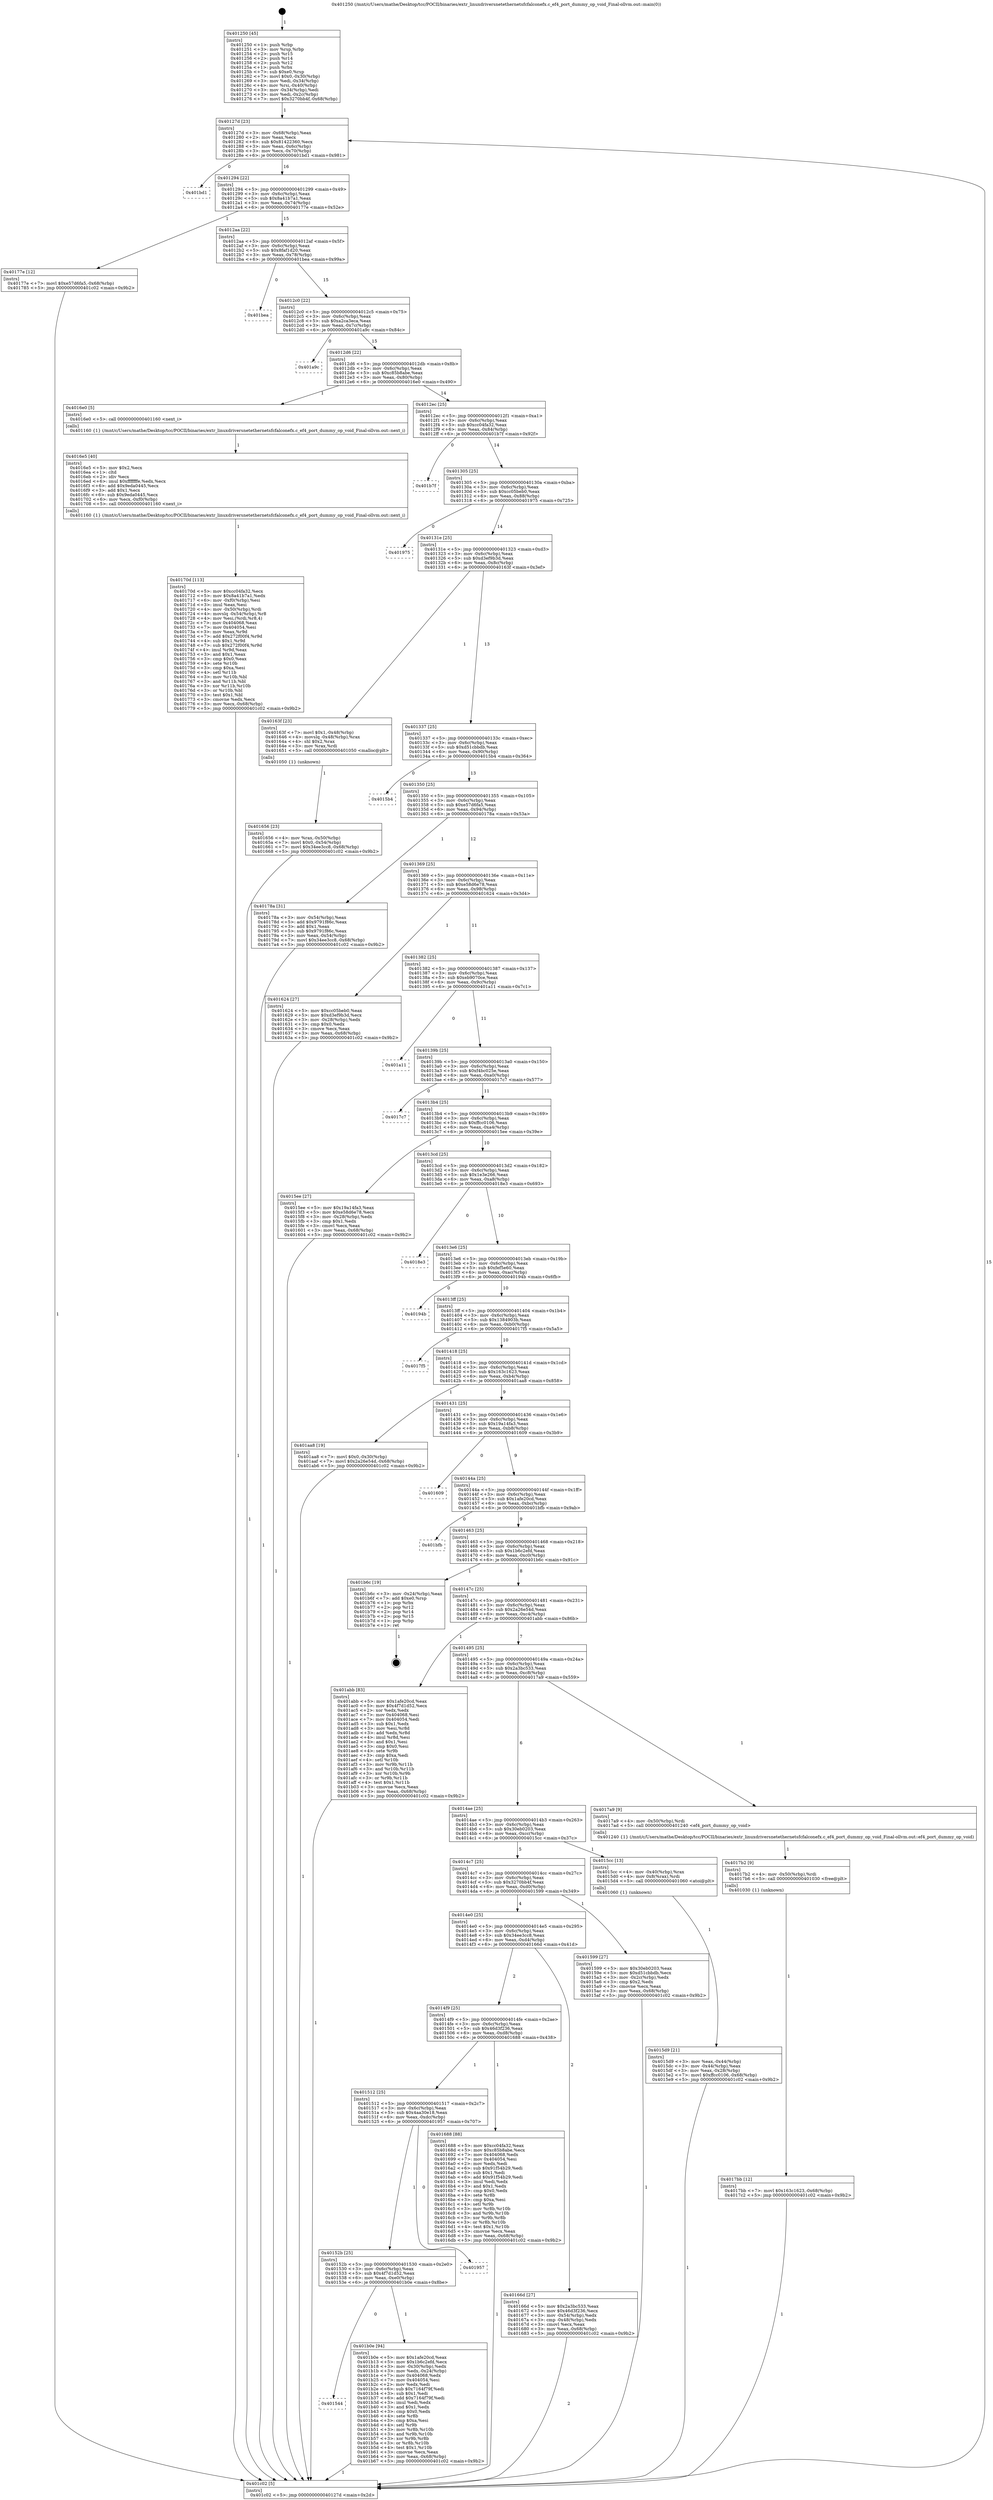 digraph "0x401250" {
  label = "0x401250 (/mnt/c/Users/mathe/Desktop/tcc/POCII/binaries/extr_linuxdriversnetethernetsfcfalconefx.c_ef4_port_dummy_op_void_Final-ollvm.out::main(0))"
  labelloc = "t"
  node[shape=record]

  Entry [label="",width=0.3,height=0.3,shape=circle,fillcolor=black,style=filled]
  "0x40127d" [label="{
     0x40127d [23]\l
     | [instrs]\l
     &nbsp;&nbsp;0x40127d \<+3\>: mov -0x68(%rbp),%eax\l
     &nbsp;&nbsp;0x401280 \<+2\>: mov %eax,%ecx\l
     &nbsp;&nbsp;0x401282 \<+6\>: sub $0x81422360,%ecx\l
     &nbsp;&nbsp;0x401288 \<+3\>: mov %eax,-0x6c(%rbp)\l
     &nbsp;&nbsp;0x40128b \<+3\>: mov %ecx,-0x70(%rbp)\l
     &nbsp;&nbsp;0x40128e \<+6\>: je 0000000000401bd1 \<main+0x981\>\l
  }"]
  "0x401bd1" [label="{
     0x401bd1\l
  }", style=dashed]
  "0x401294" [label="{
     0x401294 [22]\l
     | [instrs]\l
     &nbsp;&nbsp;0x401294 \<+5\>: jmp 0000000000401299 \<main+0x49\>\l
     &nbsp;&nbsp;0x401299 \<+3\>: mov -0x6c(%rbp),%eax\l
     &nbsp;&nbsp;0x40129c \<+5\>: sub $0x8a41b7a1,%eax\l
     &nbsp;&nbsp;0x4012a1 \<+3\>: mov %eax,-0x74(%rbp)\l
     &nbsp;&nbsp;0x4012a4 \<+6\>: je 000000000040177e \<main+0x52e\>\l
  }"]
  Exit [label="",width=0.3,height=0.3,shape=circle,fillcolor=black,style=filled,peripheries=2]
  "0x40177e" [label="{
     0x40177e [12]\l
     | [instrs]\l
     &nbsp;&nbsp;0x40177e \<+7\>: movl $0xe57d6fa5,-0x68(%rbp)\l
     &nbsp;&nbsp;0x401785 \<+5\>: jmp 0000000000401c02 \<main+0x9b2\>\l
  }"]
  "0x4012aa" [label="{
     0x4012aa [22]\l
     | [instrs]\l
     &nbsp;&nbsp;0x4012aa \<+5\>: jmp 00000000004012af \<main+0x5f\>\l
     &nbsp;&nbsp;0x4012af \<+3\>: mov -0x6c(%rbp),%eax\l
     &nbsp;&nbsp;0x4012b2 \<+5\>: sub $0x8faf1d20,%eax\l
     &nbsp;&nbsp;0x4012b7 \<+3\>: mov %eax,-0x78(%rbp)\l
     &nbsp;&nbsp;0x4012ba \<+6\>: je 0000000000401bea \<main+0x99a\>\l
  }"]
  "0x401544" [label="{
     0x401544\l
  }", style=dashed]
  "0x401bea" [label="{
     0x401bea\l
  }", style=dashed]
  "0x4012c0" [label="{
     0x4012c0 [22]\l
     | [instrs]\l
     &nbsp;&nbsp;0x4012c0 \<+5\>: jmp 00000000004012c5 \<main+0x75\>\l
     &nbsp;&nbsp;0x4012c5 \<+3\>: mov -0x6c(%rbp),%eax\l
     &nbsp;&nbsp;0x4012c8 \<+5\>: sub $0xa2ca3eca,%eax\l
     &nbsp;&nbsp;0x4012cd \<+3\>: mov %eax,-0x7c(%rbp)\l
     &nbsp;&nbsp;0x4012d0 \<+6\>: je 0000000000401a9c \<main+0x84c\>\l
  }"]
  "0x401b0e" [label="{
     0x401b0e [94]\l
     | [instrs]\l
     &nbsp;&nbsp;0x401b0e \<+5\>: mov $0x1afe20cd,%eax\l
     &nbsp;&nbsp;0x401b13 \<+5\>: mov $0x1b6c2efd,%ecx\l
     &nbsp;&nbsp;0x401b18 \<+3\>: mov -0x30(%rbp),%edx\l
     &nbsp;&nbsp;0x401b1b \<+3\>: mov %edx,-0x24(%rbp)\l
     &nbsp;&nbsp;0x401b1e \<+7\>: mov 0x404068,%edx\l
     &nbsp;&nbsp;0x401b25 \<+7\>: mov 0x404054,%esi\l
     &nbsp;&nbsp;0x401b2c \<+2\>: mov %edx,%edi\l
     &nbsp;&nbsp;0x401b2e \<+6\>: sub $0x7164f79f,%edi\l
     &nbsp;&nbsp;0x401b34 \<+3\>: sub $0x1,%edi\l
     &nbsp;&nbsp;0x401b37 \<+6\>: add $0x7164f79f,%edi\l
     &nbsp;&nbsp;0x401b3d \<+3\>: imul %edi,%edx\l
     &nbsp;&nbsp;0x401b40 \<+3\>: and $0x1,%edx\l
     &nbsp;&nbsp;0x401b43 \<+3\>: cmp $0x0,%edx\l
     &nbsp;&nbsp;0x401b46 \<+4\>: sete %r8b\l
     &nbsp;&nbsp;0x401b4a \<+3\>: cmp $0xa,%esi\l
     &nbsp;&nbsp;0x401b4d \<+4\>: setl %r9b\l
     &nbsp;&nbsp;0x401b51 \<+3\>: mov %r8b,%r10b\l
     &nbsp;&nbsp;0x401b54 \<+3\>: and %r9b,%r10b\l
     &nbsp;&nbsp;0x401b57 \<+3\>: xor %r9b,%r8b\l
     &nbsp;&nbsp;0x401b5a \<+3\>: or %r8b,%r10b\l
     &nbsp;&nbsp;0x401b5d \<+4\>: test $0x1,%r10b\l
     &nbsp;&nbsp;0x401b61 \<+3\>: cmovne %ecx,%eax\l
     &nbsp;&nbsp;0x401b64 \<+3\>: mov %eax,-0x68(%rbp)\l
     &nbsp;&nbsp;0x401b67 \<+5\>: jmp 0000000000401c02 \<main+0x9b2\>\l
  }"]
  "0x401a9c" [label="{
     0x401a9c\l
  }", style=dashed]
  "0x4012d6" [label="{
     0x4012d6 [22]\l
     | [instrs]\l
     &nbsp;&nbsp;0x4012d6 \<+5\>: jmp 00000000004012db \<main+0x8b\>\l
     &nbsp;&nbsp;0x4012db \<+3\>: mov -0x6c(%rbp),%eax\l
     &nbsp;&nbsp;0x4012de \<+5\>: sub $0xc85b8abe,%eax\l
     &nbsp;&nbsp;0x4012e3 \<+3\>: mov %eax,-0x80(%rbp)\l
     &nbsp;&nbsp;0x4012e6 \<+6\>: je 00000000004016e0 \<main+0x490\>\l
  }"]
  "0x40152b" [label="{
     0x40152b [25]\l
     | [instrs]\l
     &nbsp;&nbsp;0x40152b \<+5\>: jmp 0000000000401530 \<main+0x2e0\>\l
     &nbsp;&nbsp;0x401530 \<+3\>: mov -0x6c(%rbp),%eax\l
     &nbsp;&nbsp;0x401533 \<+5\>: sub $0x4f7d1d52,%eax\l
     &nbsp;&nbsp;0x401538 \<+6\>: mov %eax,-0xe0(%rbp)\l
     &nbsp;&nbsp;0x40153e \<+6\>: je 0000000000401b0e \<main+0x8be\>\l
  }"]
  "0x4016e0" [label="{
     0x4016e0 [5]\l
     | [instrs]\l
     &nbsp;&nbsp;0x4016e0 \<+5\>: call 0000000000401160 \<next_i\>\l
     | [calls]\l
     &nbsp;&nbsp;0x401160 \{1\} (/mnt/c/Users/mathe/Desktop/tcc/POCII/binaries/extr_linuxdriversnetethernetsfcfalconefx.c_ef4_port_dummy_op_void_Final-ollvm.out::next_i)\l
  }"]
  "0x4012ec" [label="{
     0x4012ec [25]\l
     | [instrs]\l
     &nbsp;&nbsp;0x4012ec \<+5\>: jmp 00000000004012f1 \<main+0xa1\>\l
     &nbsp;&nbsp;0x4012f1 \<+3\>: mov -0x6c(%rbp),%eax\l
     &nbsp;&nbsp;0x4012f4 \<+5\>: sub $0xcc04fa32,%eax\l
     &nbsp;&nbsp;0x4012f9 \<+6\>: mov %eax,-0x84(%rbp)\l
     &nbsp;&nbsp;0x4012ff \<+6\>: je 0000000000401b7f \<main+0x92f\>\l
  }"]
  "0x401957" [label="{
     0x401957\l
  }", style=dashed]
  "0x401b7f" [label="{
     0x401b7f\l
  }", style=dashed]
  "0x401305" [label="{
     0x401305 [25]\l
     | [instrs]\l
     &nbsp;&nbsp;0x401305 \<+5\>: jmp 000000000040130a \<main+0xba\>\l
     &nbsp;&nbsp;0x40130a \<+3\>: mov -0x6c(%rbp),%eax\l
     &nbsp;&nbsp;0x40130d \<+5\>: sub $0xcc05beb0,%eax\l
     &nbsp;&nbsp;0x401312 \<+6\>: mov %eax,-0x88(%rbp)\l
     &nbsp;&nbsp;0x401318 \<+6\>: je 0000000000401975 \<main+0x725\>\l
  }"]
  "0x4017bb" [label="{
     0x4017bb [12]\l
     | [instrs]\l
     &nbsp;&nbsp;0x4017bb \<+7\>: movl $0x163c1623,-0x68(%rbp)\l
     &nbsp;&nbsp;0x4017c2 \<+5\>: jmp 0000000000401c02 \<main+0x9b2\>\l
  }"]
  "0x401975" [label="{
     0x401975\l
  }", style=dashed]
  "0x40131e" [label="{
     0x40131e [25]\l
     | [instrs]\l
     &nbsp;&nbsp;0x40131e \<+5\>: jmp 0000000000401323 \<main+0xd3\>\l
     &nbsp;&nbsp;0x401323 \<+3\>: mov -0x6c(%rbp),%eax\l
     &nbsp;&nbsp;0x401326 \<+5\>: sub $0xd3ef9b3d,%eax\l
     &nbsp;&nbsp;0x40132b \<+6\>: mov %eax,-0x8c(%rbp)\l
     &nbsp;&nbsp;0x401331 \<+6\>: je 000000000040163f \<main+0x3ef\>\l
  }"]
  "0x4017b2" [label="{
     0x4017b2 [9]\l
     | [instrs]\l
     &nbsp;&nbsp;0x4017b2 \<+4\>: mov -0x50(%rbp),%rdi\l
     &nbsp;&nbsp;0x4017b6 \<+5\>: call 0000000000401030 \<free@plt\>\l
     | [calls]\l
     &nbsp;&nbsp;0x401030 \{1\} (unknown)\l
  }"]
  "0x40163f" [label="{
     0x40163f [23]\l
     | [instrs]\l
     &nbsp;&nbsp;0x40163f \<+7\>: movl $0x1,-0x48(%rbp)\l
     &nbsp;&nbsp;0x401646 \<+4\>: movslq -0x48(%rbp),%rax\l
     &nbsp;&nbsp;0x40164a \<+4\>: shl $0x2,%rax\l
     &nbsp;&nbsp;0x40164e \<+3\>: mov %rax,%rdi\l
     &nbsp;&nbsp;0x401651 \<+5\>: call 0000000000401050 \<malloc@plt\>\l
     | [calls]\l
     &nbsp;&nbsp;0x401050 \{1\} (unknown)\l
  }"]
  "0x401337" [label="{
     0x401337 [25]\l
     | [instrs]\l
     &nbsp;&nbsp;0x401337 \<+5\>: jmp 000000000040133c \<main+0xec\>\l
     &nbsp;&nbsp;0x40133c \<+3\>: mov -0x6c(%rbp),%eax\l
     &nbsp;&nbsp;0x40133f \<+5\>: sub $0xd51cbbdb,%eax\l
     &nbsp;&nbsp;0x401344 \<+6\>: mov %eax,-0x90(%rbp)\l
     &nbsp;&nbsp;0x40134a \<+6\>: je 00000000004015b4 \<main+0x364\>\l
  }"]
  "0x40170d" [label="{
     0x40170d [113]\l
     | [instrs]\l
     &nbsp;&nbsp;0x40170d \<+5\>: mov $0xcc04fa32,%ecx\l
     &nbsp;&nbsp;0x401712 \<+5\>: mov $0x8a41b7a1,%edx\l
     &nbsp;&nbsp;0x401717 \<+6\>: mov -0xf0(%rbp),%esi\l
     &nbsp;&nbsp;0x40171d \<+3\>: imul %eax,%esi\l
     &nbsp;&nbsp;0x401720 \<+4\>: mov -0x50(%rbp),%rdi\l
     &nbsp;&nbsp;0x401724 \<+4\>: movslq -0x54(%rbp),%r8\l
     &nbsp;&nbsp;0x401728 \<+4\>: mov %esi,(%rdi,%r8,4)\l
     &nbsp;&nbsp;0x40172c \<+7\>: mov 0x404068,%eax\l
     &nbsp;&nbsp;0x401733 \<+7\>: mov 0x404054,%esi\l
     &nbsp;&nbsp;0x40173a \<+3\>: mov %eax,%r9d\l
     &nbsp;&nbsp;0x40173d \<+7\>: add $0x272f00f4,%r9d\l
     &nbsp;&nbsp;0x401744 \<+4\>: sub $0x1,%r9d\l
     &nbsp;&nbsp;0x401748 \<+7\>: sub $0x272f00f4,%r9d\l
     &nbsp;&nbsp;0x40174f \<+4\>: imul %r9d,%eax\l
     &nbsp;&nbsp;0x401753 \<+3\>: and $0x1,%eax\l
     &nbsp;&nbsp;0x401756 \<+3\>: cmp $0x0,%eax\l
     &nbsp;&nbsp;0x401759 \<+4\>: sete %r10b\l
     &nbsp;&nbsp;0x40175d \<+3\>: cmp $0xa,%esi\l
     &nbsp;&nbsp;0x401760 \<+4\>: setl %r11b\l
     &nbsp;&nbsp;0x401764 \<+3\>: mov %r10b,%bl\l
     &nbsp;&nbsp;0x401767 \<+3\>: and %r11b,%bl\l
     &nbsp;&nbsp;0x40176a \<+3\>: xor %r11b,%r10b\l
     &nbsp;&nbsp;0x40176d \<+3\>: or %r10b,%bl\l
     &nbsp;&nbsp;0x401770 \<+3\>: test $0x1,%bl\l
     &nbsp;&nbsp;0x401773 \<+3\>: cmovne %edx,%ecx\l
     &nbsp;&nbsp;0x401776 \<+3\>: mov %ecx,-0x68(%rbp)\l
     &nbsp;&nbsp;0x401779 \<+5\>: jmp 0000000000401c02 \<main+0x9b2\>\l
  }"]
  "0x4015b4" [label="{
     0x4015b4\l
  }", style=dashed]
  "0x401350" [label="{
     0x401350 [25]\l
     | [instrs]\l
     &nbsp;&nbsp;0x401350 \<+5\>: jmp 0000000000401355 \<main+0x105\>\l
     &nbsp;&nbsp;0x401355 \<+3\>: mov -0x6c(%rbp),%eax\l
     &nbsp;&nbsp;0x401358 \<+5\>: sub $0xe57d6fa5,%eax\l
     &nbsp;&nbsp;0x40135d \<+6\>: mov %eax,-0x94(%rbp)\l
     &nbsp;&nbsp;0x401363 \<+6\>: je 000000000040178a \<main+0x53a\>\l
  }"]
  "0x4016e5" [label="{
     0x4016e5 [40]\l
     | [instrs]\l
     &nbsp;&nbsp;0x4016e5 \<+5\>: mov $0x2,%ecx\l
     &nbsp;&nbsp;0x4016ea \<+1\>: cltd\l
     &nbsp;&nbsp;0x4016eb \<+2\>: idiv %ecx\l
     &nbsp;&nbsp;0x4016ed \<+6\>: imul $0xfffffffe,%edx,%ecx\l
     &nbsp;&nbsp;0x4016f3 \<+6\>: add $0x9eda0445,%ecx\l
     &nbsp;&nbsp;0x4016f9 \<+3\>: add $0x1,%ecx\l
     &nbsp;&nbsp;0x4016fc \<+6\>: sub $0x9eda0445,%ecx\l
     &nbsp;&nbsp;0x401702 \<+6\>: mov %ecx,-0xf0(%rbp)\l
     &nbsp;&nbsp;0x401708 \<+5\>: call 0000000000401160 \<next_i\>\l
     | [calls]\l
     &nbsp;&nbsp;0x401160 \{1\} (/mnt/c/Users/mathe/Desktop/tcc/POCII/binaries/extr_linuxdriversnetethernetsfcfalconefx.c_ef4_port_dummy_op_void_Final-ollvm.out::next_i)\l
  }"]
  "0x40178a" [label="{
     0x40178a [31]\l
     | [instrs]\l
     &nbsp;&nbsp;0x40178a \<+3\>: mov -0x54(%rbp),%eax\l
     &nbsp;&nbsp;0x40178d \<+5\>: add $0x9791f86c,%eax\l
     &nbsp;&nbsp;0x401792 \<+3\>: add $0x1,%eax\l
     &nbsp;&nbsp;0x401795 \<+5\>: sub $0x9791f86c,%eax\l
     &nbsp;&nbsp;0x40179a \<+3\>: mov %eax,-0x54(%rbp)\l
     &nbsp;&nbsp;0x40179d \<+7\>: movl $0x34ee3cc8,-0x68(%rbp)\l
     &nbsp;&nbsp;0x4017a4 \<+5\>: jmp 0000000000401c02 \<main+0x9b2\>\l
  }"]
  "0x401369" [label="{
     0x401369 [25]\l
     | [instrs]\l
     &nbsp;&nbsp;0x401369 \<+5\>: jmp 000000000040136e \<main+0x11e\>\l
     &nbsp;&nbsp;0x40136e \<+3\>: mov -0x6c(%rbp),%eax\l
     &nbsp;&nbsp;0x401371 \<+5\>: sub $0xe58d6e78,%eax\l
     &nbsp;&nbsp;0x401376 \<+6\>: mov %eax,-0x98(%rbp)\l
     &nbsp;&nbsp;0x40137c \<+6\>: je 0000000000401624 \<main+0x3d4\>\l
  }"]
  "0x401512" [label="{
     0x401512 [25]\l
     | [instrs]\l
     &nbsp;&nbsp;0x401512 \<+5\>: jmp 0000000000401517 \<main+0x2c7\>\l
     &nbsp;&nbsp;0x401517 \<+3\>: mov -0x6c(%rbp),%eax\l
     &nbsp;&nbsp;0x40151a \<+5\>: sub $0x4aa30e18,%eax\l
     &nbsp;&nbsp;0x40151f \<+6\>: mov %eax,-0xdc(%rbp)\l
     &nbsp;&nbsp;0x401525 \<+6\>: je 0000000000401957 \<main+0x707\>\l
  }"]
  "0x401624" [label="{
     0x401624 [27]\l
     | [instrs]\l
     &nbsp;&nbsp;0x401624 \<+5\>: mov $0xcc05beb0,%eax\l
     &nbsp;&nbsp;0x401629 \<+5\>: mov $0xd3ef9b3d,%ecx\l
     &nbsp;&nbsp;0x40162e \<+3\>: mov -0x28(%rbp),%edx\l
     &nbsp;&nbsp;0x401631 \<+3\>: cmp $0x0,%edx\l
     &nbsp;&nbsp;0x401634 \<+3\>: cmove %ecx,%eax\l
     &nbsp;&nbsp;0x401637 \<+3\>: mov %eax,-0x68(%rbp)\l
     &nbsp;&nbsp;0x40163a \<+5\>: jmp 0000000000401c02 \<main+0x9b2\>\l
  }"]
  "0x401382" [label="{
     0x401382 [25]\l
     | [instrs]\l
     &nbsp;&nbsp;0x401382 \<+5\>: jmp 0000000000401387 \<main+0x137\>\l
     &nbsp;&nbsp;0x401387 \<+3\>: mov -0x6c(%rbp),%eax\l
     &nbsp;&nbsp;0x40138a \<+5\>: sub $0xeb9070ce,%eax\l
     &nbsp;&nbsp;0x40138f \<+6\>: mov %eax,-0x9c(%rbp)\l
     &nbsp;&nbsp;0x401395 \<+6\>: je 0000000000401a11 \<main+0x7c1\>\l
  }"]
  "0x401688" [label="{
     0x401688 [88]\l
     | [instrs]\l
     &nbsp;&nbsp;0x401688 \<+5\>: mov $0xcc04fa32,%eax\l
     &nbsp;&nbsp;0x40168d \<+5\>: mov $0xc85b8abe,%ecx\l
     &nbsp;&nbsp;0x401692 \<+7\>: mov 0x404068,%edx\l
     &nbsp;&nbsp;0x401699 \<+7\>: mov 0x404054,%esi\l
     &nbsp;&nbsp;0x4016a0 \<+2\>: mov %edx,%edi\l
     &nbsp;&nbsp;0x4016a2 \<+6\>: sub $0x91f54b29,%edi\l
     &nbsp;&nbsp;0x4016a8 \<+3\>: sub $0x1,%edi\l
     &nbsp;&nbsp;0x4016ab \<+6\>: add $0x91f54b29,%edi\l
     &nbsp;&nbsp;0x4016b1 \<+3\>: imul %edi,%edx\l
     &nbsp;&nbsp;0x4016b4 \<+3\>: and $0x1,%edx\l
     &nbsp;&nbsp;0x4016b7 \<+3\>: cmp $0x0,%edx\l
     &nbsp;&nbsp;0x4016ba \<+4\>: sete %r8b\l
     &nbsp;&nbsp;0x4016be \<+3\>: cmp $0xa,%esi\l
     &nbsp;&nbsp;0x4016c1 \<+4\>: setl %r9b\l
     &nbsp;&nbsp;0x4016c5 \<+3\>: mov %r8b,%r10b\l
     &nbsp;&nbsp;0x4016c8 \<+3\>: and %r9b,%r10b\l
     &nbsp;&nbsp;0x4016cb \<+3\>: xor %r9b,%r8b\l
     &nbsp;&nbsp;0x4016ce \<+3\>: or %r8b,%r10b\l
     &nbsp;&nbsp;0x4016d1 \<+4\>: test $0x1,%r10b\l
     &nbsp;&nbsp;0x4016d5 \<+3\>: cmovne %ecx,%eax\l
     &nbsp;&nbsp;0x4016d8 \<+3\>: mov %eax,-0x68(%rbp)\l
     &nbsp;&nbsp;0x4016db \<+5\>: jmp 0000000000401c02 \<main+0x9b2\>\l
  }"]
  "0x401a11" [label="{
     0x401a11\l
  }", style=dashed]
  "0x40139b" [label="{
     0x40139b [25]\l
     | [instrs]\l
     &nbsp;&nbsp;0x40139b \<+5\>: jmp 00000000004013a0 \<main+0x150\>\l
     &nbsp;&nbsp;0x4013a0 \<+3\>: mov -0x6c(%rbp),%eax\l
     &nbsp;&nbsp;0x4013a3 \<+5\>: sub $0xf4bc025e,%eax\l
     &nbsp;&nbsp;0x4013a8 \<+6\>: mov %eax,-0xa0(%rbp)\l
     &nbsp;&nbsp;0x4013ae \<+6\>: je 00000000004017c7 \<main+0x577\>\l
  }"]
  "0x4014f9" [label="{
     0x4014f9 [25]\l
     | [instrs]\l
     &nbsp;&nbsp;0x4014f9 \<+5\>: jmp 00000000004014fe \<main+0x2ae\>\l
     &nbsp;&nbsp;0x4014fe \<+3\>: mov -0x6c(%rbp),%eax\l
     &nbsp;&nbsp;0x401501 \<+5\>: sub $0x46d3f236,%eax\l
     &nbsp;&nbsp;0x401506 \<+6\>: mov %eax,-0xd8(%rbp)\l
     &nbsp;&nbsp;0x40150c \<+6\>: je 0000000000401688 \<main+0x438\>\l
  }"]
  "0x4017c7" [label="{
     0x4017c7\l
  }", style=dashed]
  "0x4013b4" [label="{
     0x4013b4 [25]\l
     | [instrs]\l
     &nbsp;&nbsp;0x4013b4 \<+5\>: jmp 00000000004013b9 \<main+0x169\>\l
     &nbsp;&nbsp;0x4013b9 \<+3\>: mov -0x6c(%rbp),%eax\l
     &nbsp;&nbsp;0x4013bc \<+5\>: sub $0xffcc0106,%eax\l
     &nbsp;&nbsp;0x4013c1 \<+6\>: mov %eax,-0xa4(%rbp)\l
     &nbsp;&nbsp;0x4013c7 \<+6\>: je 00000000004015ee \<main+0x39e\>\l
  }"]
  "0x40166d" [label="{
     0x40166d [27]\l
     | [instrs]\l
     &nbsp;&nbsp;0x40166d \<+5\>: mov $0x2a3bc533,%eax\l
     &nbsp;&nbsp;0x401672 \<+5\>: mov $0x46d3f236,%ecx\l
     &nbsp;&nbsp;0x401677 \<+3\>: mov -0x54(%rbp),%edx\l
     &nbsp;&nbsp;0x40167a \<+3\>: cmp -0x48(%rbp),%edx\l
     &nbsp;&nbsp;0x40167d \<+3\>: cmovl %ecx,%eax\l
     &nbsp;&nbsp;0x401680 \<+3\>: mov %eax,-0x68(%rbp)\l
     &nbsp;&nbsp;0x401683 \<+5\>: jmp 0000000000401c02 \<main+0x9b2\>\l
  }"]
  "0x4015ee" [label="{
     0x4015ee [27]\l
     | [instrs]\l
     &nbsp;&nbsp;0x4015ee \<+5\>: mov $0x19a14fa3,%eax\l
     &nbsp;&nbsp;0x4015f3 \<+5\>: mov $0xe58d6e78,%ecx\l
     &nbsp;&nbsp;0x4015f8 \<+3\>: mov -0x28(%rbp),%edx\l
     &nbsp;&nbsp;0x4015fb \<+3\>: cmp $0x1,%edx\l
     &nbsp;&nbsp;0x4015fe \<+3\>: cmovl %ecx,%eax\l
     &nbsp;&nbsp;0x401601 \<+3\>: mov %eax,-0x68(%rbp)\l
     &nbsp;&nbsp;0x401604 \<+5\>: jmp 0000000000401c02 \<main+0x9b2\>\l
  }"]
  "0x4013cd" [label="{
     0x4013cd [25]\l
     | [instrs]\l
     &nbsp;&nbsp;0x4013cd \<+5\>: jmp 00000000004013d2 \<main+0x182\>\l
     &nbsp;&nbsp;0x4013d2 \<+3\>: mov -0x6c(%rbp),%eax\l
     &nbsp;&nbsp;0x4013d5 \<+5\>: sub $0x1e3e266,%eax\l
     &nbsp;&nbsp;0x4013da \<+6\>: mov %eax,-0xa8(%rbp)\l
     &nbsp;&nbsp;0x4013e0 \<+6\>: je 00000000004018e3 \<main+0x693\>\l
  }"]
  "0x401656" [label="{
     0x401656 [23]\l
     | [instrs]\l
     &nbsp;&nbsp;0x401656 \<+4\>: mov %rax,-0x50(%rbp)\l
     &nbsp;&nbsp;0x40165a \<+7\>: movl $0x0,-0x54(%rbp)\l
     &nbsp;&nbsp;0x401661 \<+7\>: movl $0x34ee3cc8,-0x68(%rbp)\l
     &nbsp;&nbsp;0x401668 \<+5\>: jmp 0000000000401c02 \<main+0x9b2\>\l
  }"]
  "0x4018e3" [label="{
     0x4018e3\l
  }", style=dashed]
  "0x4013e6" [label="{
     0x4013e6 [25]\l
     | [instrs]\l
     &nbsp;&nbsp;0x4013e6 \<+5\>: jmp 00000000004013eb \<main+0x19b\>\l
     &nbsp;&nbsp;0x4013eb \<+3\>: mov -0x6c(%rbp),%eax\l
     &nbsp;&nbsp;0x4013ee \<+5\>: sub $0xfef5e60,%eax\l
     &nbsp;&nbsp;0x4013f3 \<+6\>: mov %eax,-0xac(%rbp)\l
     &nbsp;&nbsp;0x4013f9 \<+6\>: je 000000000040194b \<main+0x6fb\>\l
  }"]
  "0x4015d9" [label="{
     0x4015d9 [21]\l
     | [instrs]\l
     &nbsp;&nbsp;0x4015d9 \<+3\>: mov %eax,-0x44(%rbp)\l
     &nbsp;&nbsp;0x4015dc \<+3\>: mov -0x44(%rbp),%eax\l
     &nbsp;&nbsp;0x4015df \<+3\>: mov %eax,-0x28(%rbp)\l
     &nbsp;&nbsp;0x4015e2 \<+7\>: movl $0xffcc0106,-0x68(%rbp)\l
     &nbsp;&nbsp;0x4015e9 \<+5\>: jmp 0000000000401c02 \<main+0x9b2\>\l
  }"]
  "0x40194b" [label="{
     0x40194b\l
  }", style=dashed]
  "0x4013ff" [label="{
     0x4013ff [25]\l
     | [instrs]\l
     &nbsp;&nbsp;0x4013ff \<+5\>: jmp 0000000000401404 \<main+0x1b4\>\l
     &nbsp;&nbsp;0x401404 \<+3\>: mov -0x6c(%rbp),%eax\l
     &nbsp;&nbsp;0x401407 \<+5\>: sub $0x1384903b,%eax\l
     &nbsp;&nbsp;0x40140c \<+6\>: mov %eax,-0xb0(%rbp)\l
     &nbsp;&nbsp;0x401412 \<+6\>: je 00000000004017f5 \<main+0x5a5\>\l
  }"]
  "0x401250" [label="{
     0x401250 [45]\l
     | [instrs]\l
     &nbsp;&nbsp;0x401250 \<+1\>: push %rbp\l
     &nbsp;&nbsp;0x401251 \<+3\>: mov %rsp,%rbp\l
     &nbsp;&nbsp;0x401254 \<+2\>: push %r15\l
     &nbsp;&nbsp;0x401256 \<+2\>: push %r14\l
     &nbsp;&nbsp;0x401258 \<+2\>: push %r12\l
     &nbsp;&nbsp;0x40125a \<+1\>: push %rbx\l
     &nbsp;&nbsp;0x40125b \<+7\>: sub $0xe0,%rsp\l
     &nbsp;&nbsp;0x401262 \<+7\>: movl $0x0,-0x30(%rbp)\l
     &nbsp;&nbsp;0x401269 \<+3\>: mov %edi,-0x34(%rbp)\l
     &nbsp;&nbsp;0x40126c \<+4\>: mov %rsi,-0x40(%rbp)\l
     &nbsp;&nbsp;0x401270 \<+3\>: mov -0x34(%rbp),%edi\l
     &nbsp;&nbsp;0x401273 \<+3\>: mov %edi,-0x2c(%rbp)\l
     &nbsp;&nbsp;0x401276 \<+7\>: movl $0x3270bb4f,-0x68(%rbp)\l
  }"]
  "0x4017f5" [label="{
     0x4017f5\l
  }", style=dashed]
  "0x401418" [label="{
     0x401418 [25]\l
     | [instrs]\l
     &nbsp;&nbsp;0x401418 \<+5\>: jmp 000000000040141d \<main+0x1cd\>\l
     &nbsp;&nbsp;0x40141d \<+3\>: mov -0x6c(%rbp),%eax\l
     &nbsp;&nbsp;0x401420 \<+5\>: sub $0x163c1623,%eax\l
     &nbsp;&nbsp;0x401425 \<+6\>: mov %eax,-0xb4(%rbp)\l
     &nbsp;&nbsp;0x40142b \<+6\>: je 0000000000401aa8 \<main+0x858\>\l
  }"]
  "0x401c02" [label="{
     0x401c02 [5]\l
     | [instrs]\l
     &nbsp;&nbsp;0x401c02 \<+5\>: jmp 000000000040127d \<main+0x2d\>\l
  }"]
  "0x401aa8" [label="{
     0x401aa8 [19]\l
     | [instrs]\l
     &nbsp;&nbsp;0x401aa8 \<+7\>: movl $0x0,-0x30(%rbp)\l
     &nbsp;&nbsp;0x401aaf \<+7\>: movl $0x2a26e54d,-0x68(%rbp)\l
     &nbsp;&nbsp;0x401ab6 \<+5\>: jmp 0000000000401c02 \<main+0x9b2\>\l
  }"]
  "0x401431" [label="{
     0x401431 [25]\l
     | [instrs]\l
     &nbsp;&nbsp;0x401431 \<+5\>: jmp 0000000000401436 \<main+0x1e6\>\l
     &nbsp;&nbsp;0x401436 \<+3\>: mov -0x6c(%rbp),%eax\l
     &nbsp;&nbsp;0x401439 \<+5\>: sub $0x19a14fa3,%eax\l
     &nbsp;&nbsp;0x40143e \<+6\>: mov %eax,-0xb8(%rbp)\l
     &nbsp;&nbsp;0x401444 \<+6\>: je 0000000000401609 \<main+0x3b9\>\l
  }"]
  "0x4014e0" [label="{
     0x4014e0 [25]\l
     | [instrs]\l
     &nbsp;&nbsp;0x4014e0 \<+5\>: jmp 00000000004014e5 \<main+0x295\>\l
     &nbsp;&nbsp;0x4014e5 \<+3\>: mov -0x6c(%rbp),%eax\l
     &nbsp;&nbsp;0x4014e8 \<+5\>: sub $0x34ee3cc8,%eax\l
     &nbsp;&nbsp;0x4014ed \<+6\>: mov %eax,-0xd4(%rbp)\l
     &nbsp;&nbsp;0x4014f3 \<+6\>: je 000000000040166d \<main+0x41d\>\l
  }"]
  "0x401609" [label="{
     0x401609\l
  }", style=dashed]
  "0x40144a" [label="{
     0x40144a [25]\l
     | [instrs]\l
     &nbsp;&nbsp;0x40144a \<+5\>: jmp 000000000040144f \<main+0x1ff\>\l
     &nbsp;&nbsp;0x40144f \<+3\>: mov -0x6c(%rbp),%eax\l
     &nbsp;&nbsp;0x401452 \<+5\>: sub $0x1afe20cd,%eax\l
     &nbsp;&nbsp;0x401457 \<+6\>: mov %eax,-0xbc(%rbp)\l
     &nbsp;&nbsp;0x40145d \<+6\>: je 0000000000401bfb \<main+0x9ab\>\l
  }"]
  "0x401599" [label="{
     0x401599 [27]\l
     | [instrs]\l
     &nbsp;&nbsp;0x401599 \<+5\>: mov $0x30eb0203,%eax\l
     &nbsp;&nbsp;0x40159e \<+5\>: mov $0xd51cbbdb,%ecx\l
     &nbsp;&nbsp;0x4015a3 \<+3\>: mov -0x2c(%rbp),%edx\l
     &nbsp;&nbsp;0x4015a6 \<+3\>: cmp $0x2,%edx\l
     &nbsp;&nbsp;0x4015a9 \<+3\>: cmovne %ecx,%eax\l
     &nbsp;&nbsp;0x4015ac \<+3\>: mov %eax,-0x68(%rbp)\l
     &nbsp;&nbsp;0x4015af \<+5\>: jmp 0000000000401c02 \<main+0x9b2\>\l
  }"]
  "0x401bfb" [label="{
     0x401bfb\l
  }", style=dashed]
  "0x401463" [label="{
     0x401463 [25]\l
     | [instrs]\l
     &nbsp;&nbsp;0x401463 \<+5\>: jmp 0000000000401468 \<main+0x218\>\l
     &nbsp;&nbsp;0x401468 \<+3\>: mov -0x6c(%rbp),%eax\l
     &nbsp;&nbsp;0x40146b \<+5\>: sub $0x1b6c2efd,%eax\l
     &nbsp;&nbsp;0x401470 \<+6\>: mov %eax,-0xc0(%rbp)\l
     &nbsp;&nbsp;0x401476 \<+6\>: je 0000000000401b6c \<main+0x91c\>\l
  }"]
  "0x4014c7" [label="{
     0x4014c7 [25]\l
     | [instrs]\l
     &nbsp;&nbsp;0x4014c7 \<+5\>: jmp 00000000004014cc \<main+0x27c\>\l
     &nbsp;&nbsp;0x4014cc \<+3\>: mov -0x6c(%rbp),%eax\l
     &nbsp;&nbsp;0x4014cf \<+5\>: sub $0x3270bb4f,%eax\l
     &nbsp;&nbsp;0x4014d4 \<+6\>: mov %eax,-0xd0(%rbp)\l
     &nbsp;&nbsp;0x4014da \<+6\>: je 0000000000401599 \<main+0x349\>\l
  }"]
  "0x401b6c" [label="{
     0x401b6c [19]\l
     | [instrs]\l
     &nbsp;&nbsp;0x401b6c \<+3\>: mov -0x24(%rbp),%eax\l
     &nbsp;&nbsp;0x401b6f \<+7\>: add $0xe0,%rsp\l
     &nbsp;&nbsp;0x401b76 \<+1\>: pop %rbx\l
     &nbsp;&nbsp;0x401b77 \<+2\>: pop %r12\l
     &nbsp;&nbsp;0x401b79 \<+2\>: pop %r14\l
     &nbsp;&nbsp;0x401b7b \<+2\>: pop %r15\l
     &nbsp;&nbsp;0x401b7d \<+1\>: pop %rbp\l
     &nbsp;&nbsp;0x401b7e \<+1\>: ret\l
  }"]
  "0x40147c" [label="{
     0x40147c [25]\l
     | [instrs]\l
     &nbsp;&nbsp;0x40147c \<+5\>: jmp 0000000000401481 \<main+0x231\>\l
     &nbsp;&nbsp;0x401481 \<+3\>: mov -0x6c(%rbp),%eax\l
     &nbsp;&nbsp;0x401484 \<+5\>: sub $0x2a26e54d,%eax\l
     &nbsp;&nbsp;0x401489 \<+6\>: mov %eax,-0xc4(%rbp)\l
     &nbsp;&nbsp;0x40148f \<+6\>: je 0000000000401abb \<main+0x86b\>\l
  }"]
  "0x4015cc" [label="{
     0x4015cc [13]\l
     | [instrs]\l
     &nbsp;&nbsp;0x4015cc \<+4\>: mov -0x40(%rbp),%rax\l
     &nbsp;&nbsp;0x4015d0 \<+4\>: mov 0x8(%rax),%rdi\l
     &nbsp;&nbsp;0x4015d4 \<+5\>: call 0000000000401060 \<atoi@plt\>\l
     | [calls]\l
     &nbsp;&nbsp;0x401060 \{1\} (unknown)\l
  }"]
  "0x401abb" [label="{
     0x401abb [83]\l
     | [instrs]\l
     &nbsp;&nbsp;0x401abb \<+5\>: mov $0x1afe20cd,%eax\l
     &nbsp;&nbsp;0x401ac0 \<+5\>: mov $0x4f7d1d52,%ecx\l
     &nbsp;&nbsp;0x401ac5 \<+2\>: xor %edx,%edx\l
     &nbsp;&nbsp;0x401ac7 \<+7\>: mov 0x404068,%esi\l
     &nbsp;&nbsp;0x401ace \<+7\>: mov 0x404054,%edi\l
     &nbsp;&nbsp;0x401ad5 \<+3\>: sub $0x1,%edx\l
     &nbsp;&nbsp;0x401ad8 \<+3\>: mov %esi,%r8d\l
     &nbsp;&nbsp;0x401adb \<+3\>: add %edx,%r8d\l
     &nbsp;&nbsp;0x401ade \<+4\>: imul %r8d,%esi\l
     &nbsp;&nbsp;0x401ae2 \<+3\>: and $0x1,%esi\l
     &nbsp;&nbsp;0x401ae5 \<+3\>: cmp $0x0,%esi\l
     &nbsp;&nbsp;0x401ae8 \<+4\>: sete %r9b\l
     &nbsp;&nbsp;0x401aec \<+3\>: cmp $0xa,%edi\l
     &nbsp;&nbsp;0x401aef \<+4\>: setl %r10b\l
     &nbsp;&nbsp;0x401af3 \<+3\>: mov %r9b,%r11b\l
     &nbsp;&nbsp;0x401af6 \<+3\>: and %r10b,%r11b\l
     &nbsp;&nbsp;0x401af9 \<+3\>: xor %r10b,%r9b\l
     &nbsp;&nbsp;0x401afc \<+3\>: or %r9b,%r11b\l
     &nbsp;&nbsp;0x401aff \<+4\>: test $0x1,%r11b\l
     &nbsp;&nbsp;0x401b03 \<+3\>: cmovne %ecx,%eax\l
     &nbsp;&nbsp;0x401b06 \<+3\>: mov %eax,-0x68(%rbp)\l
     &nbsp;&nbsp;0x401b09 \<+5\>: jmp 0000000000401c02 \<main+0x9b2\>\l
  }"]
  "0x401495" [label="{
     0x401495 [25]\l
     | [instrs]\l
     &nbsp;&nbsp;0x401495 \<+5\>: jmp 000000000040149a \<main+0x24a\>\l
     &nbsp;&nbsp;0x40149a \<+3\>: mov -0x6c(%rbp),%eax\l
     &nbsp;&nbsp;0x40149d \<+5\>: sub $0x2a3bc533,%eax\l
     &nbsp;&nbsp;0x4014a2 \<+6\>: mov %eax,-0xc8(%rbp)\l
     &nbsp;&nbsp;0x4014a8 \<+6\>: je 00000000004017a9 \<main+0x559\>\l
  }"]
  "0x4014ae" [label="{
     0x4014ae [25]\l
     | [instrs]\l
     &nbsp;&nbsp;0x4014ae \<+5\>: jmp 00000000004014b3 \<main+0x263\>\l
     &nbsp;&nbsp;0x4014b3 \<+3\>: mov -0x6c(%rbp),%eax\l
     &nbsp;&nbsp;0x4014b6 \<+5\>: sub $0x30eb0203,%eax\l
     &nbsp;&nbsp;0x4014bb \<+6\>: mov %eax,-0xcc(%rbp)\l
     &nbsp;&nbsp;0x4014c1 \<+6\>: je 00000000004015cc \<main+0x37c\>\l
  }"]
  "0x4017a9" [label="{
     0x4017a9 [9]\l
     | [instrs]\l
     &nbsp;&nbsp;0x4017a9 \<+4\>: mov -0x50(%rbp),%rdi\l
     &nbsp;&nbsp;0x4017ad \<+5\>: call 0000000000401240 \<ef4_port_dummy_op_void\>\l
     | [calls]\l
     &nbsp;&nbsp;0x401240 \{1\} (/mnt/c/Users/mathe/Desktop/tcc/POCII/binaries/extr_linuxdriversnetethernetsfcfalconefx.c_ef4_port_dummy_op_void_Final-ollvm.out::ef4_port_dummy_op_void)\l
  }"]
  Entry -> "0x401250" [label=" 1"]
  "0x40127d" -> "0x401bd1" [label=" 0"]
  "0x40127d" -> "0x401294" [label=" 16"]
  "0x401b6c" -> Exit [label=" 1"]
  "0x401294" -> "0x40177e" [label=" 1"]
  "0x401294" -> "0x4012aa" [label=" 15"]
  "0x401b0e" -> "0x401c02" [label=" 1"]
  "0x4012aa" -> "0x401bea" [label=" 0"]
  "0x4012aa" -> "0x4012c0" [label=" 15"]
  "0x40152b" -> "0x401544" [label=" 0"]
  "0x4012c0" -> "0x401a9c" [label=" 0"]
  "0x4012c0" -> "0x4012d6" [label=" 15"]
  "0x40152b" -> "0x401b0e" [label=" 1"]
  "0x4012d6" -> "0x4016e0" [label=" 1"]
  "0x4012d6" -> "0x4012ec" [label=" 14"]
  "0x401512" -> "0x40152b" [label=" 1"]
  "0x4012ec" -> "0x401b7f" [label=" 0"]
  "0x4012ec" -> "0x401305" [label=" 14"]
  "0x401512" -> "0x401957" [label=" 0"]
  "0x401305" -> "0x401975" [label=" 0"]
  "0x401305" -> "0x40131e" [label=" 14"]
  "0x401abb" -> "0x401c02" [label=" 1"]
  "0x40131e" -> "0x40163f" [label=" 1"]
  "0x40131e" -> "0x401337" [label=" 13"]
  "0x401aa8" -> "0x401c02" [label=" 1"]
  "0x401337" -> "0x4015b4" [label=" 0"]
  "0x401337" -> "0x401350" [label=" 13"]
  "0x4017bb" -> "0x401c02" [label=" 1"]
  "0x401350" -> "0x40178a" [label=" 1"]
  "0x401350" -> "0x401369" [label=" 12"]
  "0x4017b2" -> "0x4017bb" [label=" 1"]
  "0x401369" -> "0x401624" [label=" 1"]
  "0x401369" -> "0x401382" [label=" 11"]
  "0x4017a9" -> "0x4017b2" [label=" 1"]
  "0x401382" -> "0x401a11" [label=" 0"]
  "0x401382" -> "0x40139b" [label=" 11"]
  "0x40178a" -> "0x401c02" [label=" 1"]
  "0x40139b" -> "0x4017c7" [label=" 0"]
  "0x40139b" -> "0x4013b4" [label=" 11"]
  "0x40170d" -> "0x401c02" [label=" 1"]
  "0x4013b4" -> "0x4015ee" [label=" 1"]
  "0x4013b4" -> "0x4013cd" [label=" 10"]
  "0x4016e5" -> "0x40170d" [label=" 1"]
  "0x4013cd" -> "0x4018e3" [label=" 0"]
  "0x4013cd" -> "0x4013e6" [label=" 10"]
  "0x401688" -> "0x401c02" [label=" 1"]
  "0x4013e6" -> "0x40194b" [label=" 0"]
  "0x4013e6" -> "0x4013ff" [label=" 10"]
  "0x4014f9" -> "0x401512" [label=" 1"]
  "0x4013ff" -> "0x4017f5" [label=" 0"]
  "0x4013ff" -> "0x401418" [label=" 10"]
  "0x4014f9" -> "0x401688" [label=" 1"]
  "0x401418" -> "0x401aa8" [label=" 1"]
  "0x401418" -> "0x401431" [label=" 9"]
  "0x40177e" -> "0x401c02" [label=" 1"]
  "0x401431" -> "0x401609" [label=" 0"]
  "0x401431" -> "0x40144a" [label=" 9"]
  "0x40166d" -> "0x401c02" [label=" 2"]
  "0x40144a" -> "0x401bfb" [label=" 0"]
  "0x40144a" -> "0x401463" [label=" 9"]
  "0x4014e0" -> "0x4014f9" [label=" 2"]
  "0x401463" -> "0x401b6c" [label=" 1"]
  "0x401463" -> "0x40147c" [label=" 8"]
  "0x4016e0" -> "0x4016e5" [label=" 1"]
  "0x40147c" -> "0x401abb" [label=" 1"]
  "0x40147c" -> "0x401495" [label=" 7"]
  "0x401656" -> "0x401c02" [label=" 1"]
  "0x401495" -> "0x4017a9" [label=" 1"]
  "0x401495" -> "0x4014ae" [label=" 6"]
  "0x40163f" -> "0x401656" [label=" 1"]
  "0x4014ae" -> "0x4015cc" [label=" 1"]
  "0x4014ae" -> "0x4014c7" [label=" 5"]
  "0x4014e0" -> "0x40166d" [label=" 2"]
  "0x4014c7" -> "0x401599" [label=" 1"]
  "0x4014c7" -> "0x4014e0" [label=" 4"]
  "0x401599" -> "0x401c02" [label=" 1"]
  "0x401250" -> "0x40127d" [label=" 1"]
  "0x401c02" -> "0x40127d" [label=" 15"]
  "0x4015cc" -> "0x4015d9" [label=" 1"]
  "0x4015d9" -> "0x401c02" [label=" 1"]
  "0x4015ee" -> "0x401c02" [label=" 1"]
  "0x401624" -> "0x401c02" [label=" 1"]
}

